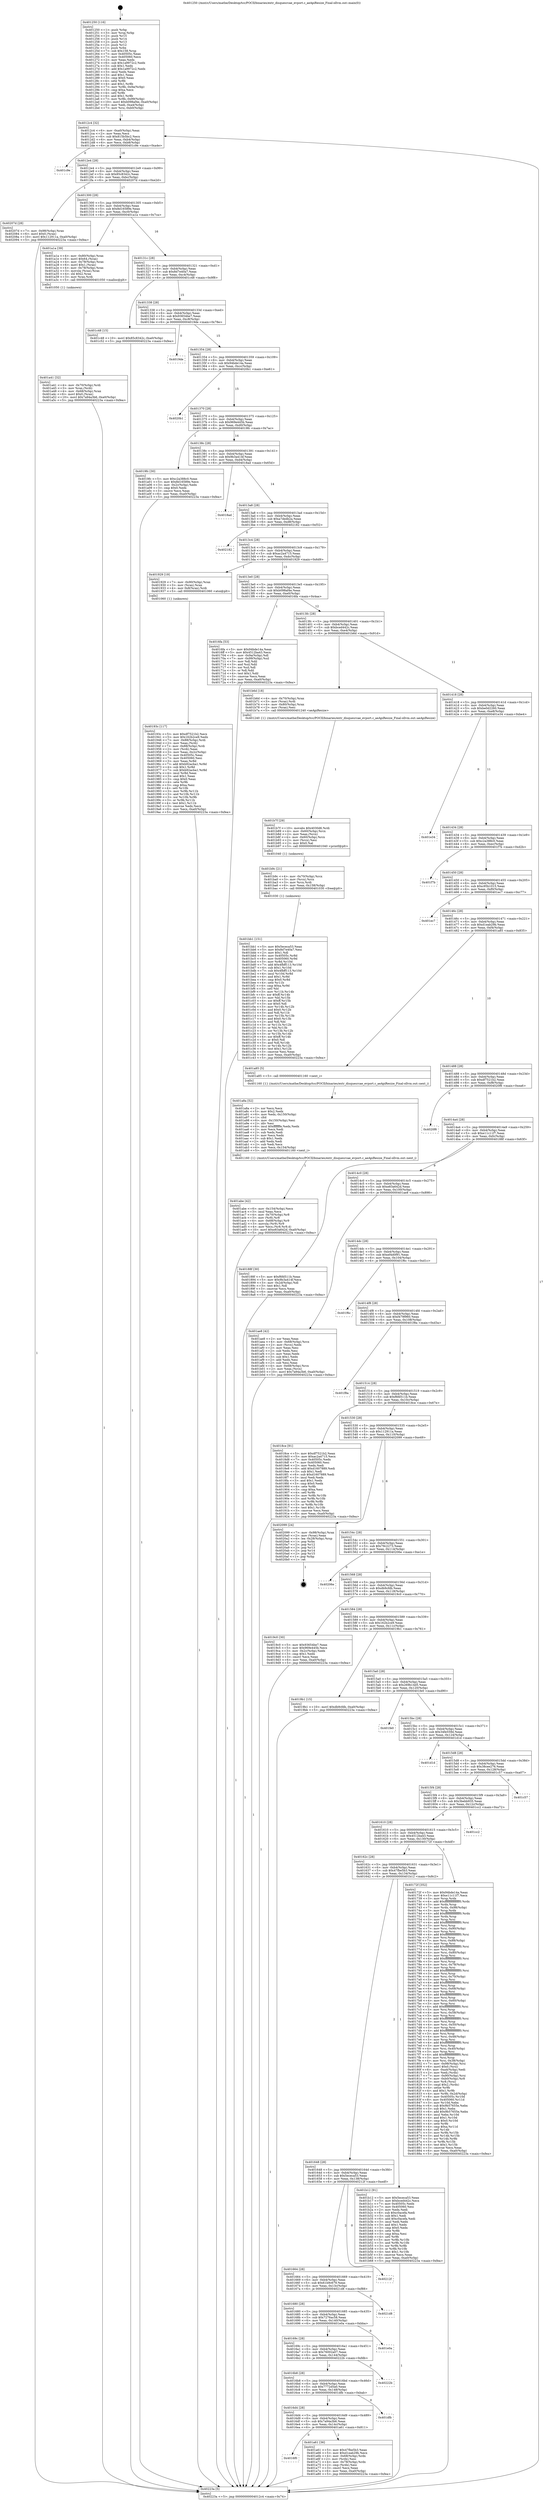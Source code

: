 digraph "0x401250" {
  label = "0x401250 (/mnt/c/Users/mathe/Desktop/tcc/POCII/binaries/extr_disquesrcae_evport.c_aeApiResize_Final-ollvm.out::main(0))"
  labelloc = "t"
  node[shape=record]

  Entry [label="",width=0.3,height=0.3,shape=circle,fillcolor=black,style=filled]
  "0x4012c4" [label="{
     0x4012c4 [32]\l
     | [instrs]\l
     &nbsp;&nbsp;0x4012c4 \<+6\>: mov -0xa0(%rbp),%eax\l
     &nbsp;&nbsp;0x4012ca \<+2\>: mov %eax,%ecx\l
     &nbsp;&nbsp;0x4012cc \<+6\>: sub $0x815b5bc2,%ecx\l
     &nbsp;&nbsp;0x4012d2 \<+6\>: mov %eax,-0xb4(%rbp)\l
     &nbsp;&nbsp;0x4012d8 \<+6\>: mov %ecx,-0xb8(%rbp)\l
     &nbsp;&nbsp;0x4012de \<+6\>: je 0000000000401c9e \<main+0xa4e\>\l
  }"]
  "0x401c9e" [label="{
     0x401c9e\l
  }", style=dashed]
  "0x4012e4" [label="{
     0x4012e4 [28]\l
     | [instrs]\l
     &nbsp;&nbsp;0x4012e4 \<+5\>: jmp 00000000004012e9 \<main+0x99\>\l
     &nbsp;&nbsp;0x4012e9 \<+6\>: mov -0xb4(%rbp),%eax\l
     &nbsp;&nbsp;0x4012ef \<+5\>: sub $0x85c8342c,%eax\l
     &nbsp;&nbsp;0x4012f4 \<+6\>: mov %eax,-0xbc(%rbp)\l
     &nbsp;&nbsp;0x4012fa \<+6\>: je 000000000040207d \<main+0xe2d\>\l
  }"]
  Exit [label="",width=0.3,height=0.3,shape=circle,fillcolor=black,style=filled,peripheries=2]
  "0x40207d" [label="{
     0x40207d [28]\l
     | [instrs]\l
     &nbsp;&nbsp;0x40207d \<+7\>: mov -0x98(%rbp),%rax\l
     &nbsp;&nbsp;0x402084 \<+6\>: movl $0x0,(%rax)\l
     &nbsp;&nbsp;0x40208a \<+10\>: movl $0x112911a,-0xa0(%rbp)\l
     &nbsp;&nbsp;0x402094 \<+5\>: jmp 000000000040223a \<main+0xfea\>\l
  }"]
  "0x401300" [label="{
     0x401300 [28]\l
     | [instrs]\l
     &nbsp;&nbsp;0x401300 \<+5\>: jmp 0000000000401305 \<main+0xb5\>\l
     &nbsp;&nbsp;0x401305 \<+6\>: mov -0xb4(%rbp),%eax\l
     &nbsp;&nbsp;0x40130b \<+5\>: sub $0x8d16589e,%eax\l
     &nbsp;&nbsp;0x401310 \<+6\>: mov %eax,-0xc0(%rbp)\l
     &nbsp;&nbsp;0x401316 \<+6\>: je 0000000000401a1a \<main+0x7ca\>\l
  }"]
  "0x401bb1" [label="{
     0x401bb1 [151]\l
     | [instrs]\l
     &nbsp;&nbsp;0x401bb1 \<+5\>: mov $0x5ececa53,%eax\l
     &nbsp;&nbsp;0x401bb6 \<+5\>: mov $0x8d7e40a7,%esi\l
     &nbsp;&nbsp;0x401bbb \<+2\>: mov $0x1,%dl\l
     &nbsp;&nbsp;0x401bbd \<+8\>: mov 0x40505c,%r8d\l
     &nbsp;&nbsp;0x401bc5 \<+8\>: mov 0x405060,%r9d\l
     &nbsp;&nbsp;0x401bcd \<+3\>: mov %r8d,%r10d\l
     &nbsp;&nbsp;0x401bd0 \<+7\>: add $0x4fbff113,%r10d\l
     &nbsp;&nbsp;0x401bd7 \<+4\>: sub $0x1,%r10d\l
     &nbsp;&nbsp;0x401bdb \<+7\>: sub $0x4fbff113,%r10d\l
     &nbsp;&nbsp;0x401be2 \<+4\>: imul %r10d,%r8d\l
     &nbsp;&nbsp;0x401be6 \<+4\>: and $0x1,%r8d\l
     &nbsp;&nbsp;0x401bea \<+4\>: cmp $0x0,%r8d\l
     &nbsp;&nbsp;0x401bee \<+4\>: sete %r11b\l
     &nbsp;&nbsp;0x401bf2 \<+4\>: cmp $0xa,%r9d\l
     &nbsp;&nbsp;0x401bf6 \<+3\>: setl %bl\l
     &nbsp;&nbsp;0x401bf9 \<+3\>: mov %r11b,%r14b\l
     &nbsp;&nbsp;0x401bfc \<+4\>: xor $0xff,%r14b\l
     &nbsp;&nbsp;0x401c00 \<+3\>: mov %bl,%r15b\l
     &nbsp;&nbsp;0x401c03 \<+4\>: xor $0xff,%r15b\l
     &nbsp;&nbsp;0x401c07 \<+3\>: xor $0x0,%dl\l
     &nbsp;&nbsp;0x401c0a \<+3\>: mov %r14b,%r12b\l
     &nbsp;&nbsp;0x401c0d \<+4\>: and $0x0,%r12b\l
     &nbsp;&nbsp;0x401c11 \<+3\>: and %dl,%r11b\l
     &nbsp;&nbsp;0x401c14 \<+3\>: mov %r15b,%r13b\l
     &nbsp;&nbsp;0x401c17 \<+4\>: and $0x0,%r13b\l
     &nbsp;&nbsp;0x401c1b \<+2\>: and %dl,%bl\l
     &nbsp;&nbsp;0x401c1d \<+3\>: or %r11b,%r12b\l
     &nbsp;&nbsp;0x401c20 \<+3\>: or %bl,%r13b\l
     &nbsp;&nbsp;0x401c23 \<+3\>: xor %r13b,%r12b\l
     &nbsp;&nbsp;0x401c26 \<+3\>: or %r15b,%r14b\l
     &nbsp;&nbsp;0x401c29 \<+4\>: xor $0xff,%r14b\l
     &nbsp;&nbsp;0x401c2d \<+3\>: or $0x0,%dl\l
     &nbsp;&nbsp;0x401c30 \<+3\>: and %dl,%r14b\l
     &nbsp;&nbsp;0x401c33 \<+3\>: or %r14b,%r12b\l
     &nbsp;&nbsp;0x401c36 \<+4\>: test $0x1,%r12b\l
     &nbsp;&nbsp;0x401c3a \<+3\>: cmovne %esi,%eax\l
     &nbsp;&nbsp;0x401c3d \<+6\>: mov %eax,-0xa0(%rbp)\l
     &nbsp;&nbsp;0x401c43 \<+5\>: jmp 000000000040223a \<main+0xfea\>\l
  }"]
  "0x401a1a" [label="{
     0x401a1a [39]\l
     | [instrs]\l
     &nbsp;&nbsp;0x401a1a \<+4\>: mov -0x80(%rbp),%rax\l
     &nbsp;&nbsp;0x401a1e \<+6\>: movl $0x64,(%rax)\l
     &nbsp;&nbsp;0x401a24 \<+4\>: mov -0x78(%rbp),%rax\l
     &nbsp;&nbsp;0x401a28 \<+6\>: movl $0x1,(%rax)\l
     &nbsp;&nbsp;0x401a2e \<+4\>: mov -0x78(%rbp),%rax\l
     &nbsp;&nbsp;0x401a32 \<+3\>: movslq (%rax),%rax\l
     &nbsp;&nbsp;0x401a35 \<+4\>: shl $0x2,%rax\l
     &nbsp;&nbsp;0x401a39 \<+3\>: mov %rax,%rdi\l
     &nbsp;&nbsp;0x401a3c \<+5\>: call 0000000000401050 \<malloc@plt\>\l
     | [calls]\l
     &nbsp;&nbsp;0x401050 \{1\} (unknown)\l
  }"]
  "0x40131c" [label="{
     0x40131c [28]\l
     | [instrs]\l
     &nbsp;&nbsp;0x40131c \<+5\>: jmp 0000000000401321 \<main+0xd1\>\l
     &nbsp;&nbsp;0x401321 \<+6\>: mov -0xb4(%rbp),%eax\l
     &nbsp;&nbsp;0x401327 \<+5\>: sub $0x8d7e40a7,%eax\l
     &nbsp;&nbsp;0x40132c \<+6\>: mov %eax,-0xc4(%rbp)\l
     &nbsp;&nbsp;0x401332 \<+6\>: je 0000000000401c48 \<main+0x9f8\>\l
  }"]
  "0x401b9c" [label="{
     0x401b9c [21]\l
     | [instrs]\l
     &nbsp;&nbsp;0x401b9c \<+4\>: mov -0x70(%rbp),%rcx\l
     &nbsp;&nbsp;0x401ba0 \<+3\>: mov (%rcx),%rcx\l
     &nbsp;&nbsp;0x401ba3 \<+3\>: mov %rcx,%rdi\l
     &nbsp;&nbsp;0x401ba6 \<+6\>: mov %eax,-0x158(%rbp)\l
     &nbsp;&nbsp;0x401bac \<+5\>: call 0000000000401030 \<free@plt\>\l
     | [calls]\l
     &nbsp;&nbsp;0x401030 \{1\} (unknown)\l
  }"]
  "0x401c48" [label="{
     0x401c48 [15]\l
     | [instrs]\l
     &nbsp;&nbsp;0x401c48 \<+10\>: movl $0x85c8342c,-0xa0(%rbp)\l
     &nbsp;&nbsp;0x401c52 \<+5\>: jmp 000000000040223a \<main+0xfea\>\l
  }"]
  "0x401338" [label="{
     0x401338 [28]\l
     | [instrs]\l
     &nbsp;&nbsp;0x401338 \<+5\>: jmp 000000000040133d \<main+0xed\>\l
     &nbsp;&nbsp;0x40133d \<+6\>: mov -0xb4(%rbp),%eax\l
     &nbsp;&nbsp;0x401343 \<+5\>: sub $0x93654be7,%eax\l
     &nbsp;&nbsp;0x401348 \<+6\>: mov %eax,-0xc8(%rbp)\l
     &nbsp;&nbsp;0x40134e \<+6\>: je 00000000004019de \<main+0x78e\>\l
  }"]
  "0x401b7f" [label="{
     0x401b7f [29]\l
     | [instrs]\l
     &nbsp;&nbsp;0x401b7f \<+10\>: movabs $0x4030d6,%rdi\l
     &nbsp;&nbsp;0x401b89 \<+4\>: mov -0x60(%rbp),%rcx\l
     &nbsp;&nbsp;0x401b8d \<+2\>: mov %eax,(%rcx)\l
     &nbsp;&nbsp;0x401b8f \<+4\>: mov -0x60(%rbp),%rcx\l
     &nbsp;&nbsp;0x401b93 \<+2\>: mov (%rcx),%esi\l
     &nbsp;&nbsp;0x401b95 \<+2\>: mov $0x0,%al\l
     &nbsp;&nbsp;0x401b97 \<+5\>: call 0000000000401040 \<printf@plt\>\l
     | [calls]\l
     &nbsp;&nbsp;0x401040 \{1\} (unknown)\l
  }"]
  "0x4019de" [label="{
     0x4019de\l
  }", style=dashed]
  "0x401354" [label="{
     0x401354 [28]\l
     | [instrs]\l
     &nbsp;&nbsp;0x401354 \<+5\>: jmp 0000000000401359 \<main+0x109\>\l
     &nbsp;&nbsp;0x401359 \<+6\>: mov -0xb4(%rbp),%eax\l
     &nbsp;&nbsp;0x40135f \<+5\>: sub $0x94bde14a,%eax\l
     &nbsp;&nbsp;0x401364 \<+6\>: mov %eax,-0xcc(%rbp)\l
     &nbsp;&nbsp;0x40136a \<+6\>: je 00000000004020b1 \<main+0xe61\>\l
  }"]
  "0x401abe" [label="{
     0x401abe [42]\l
     | [instrs]\l
     &nbsp;&nbsp;0x401abe \<+6\>: mov -0x154(%rbp),%ecx\l
     &nbsp;&nbsp;0x401ac4 \<+3\>: imul %eax,%ecx\l
     &nbsp;&nbsp;0x401ac7 \<+4\>: mov -0x70(%rbp),%r8\l
     &nbsp;&nbsp;0x401acb \<+3\>: mov (%r8),%r8\l
     &nbsp;&nbsp;0x401ace \<+4\>: mov -0x68(%rbp),%r9\l
     &nbsp;&nbsp;0x401ad2 \<+3\>: movslq (%r9),%r9\l
     &nbsp;&nbsp;0x401ad5 \<+4\>: mov %ecx,(%r8,%r9,4)\l
     &nbsp;&nbsp;0x401ad9 \<+10\>: movl $0xe83a642d,-0xa0(%rbp)\l
     &nbsp;&nbsp;0x401ae3 \<+5\>: jmp 000000000040223a \<main+0xfea\>\l
  }"]
  "0x4020b1" [label="{
     0x4020b1\l
  }", style=dashed]
  "0x401370" [label="{
     0x401370 [28]\l
     | [instrs]\l
     &nbsp;&nbsp;0x401370 \<+5\>: jmp 0000000000401375 \<main+0x125\>\l
     &nbsp;&nbsp;0x401375 \<+6\>: mov -0xb4(%rbp),%eax\l
     &nbsp;&nbsp;0x40137b \<+5\>: sub $0x969e445b,%eax\l
     &nbsp;&nbsp;0x401380 \<+6\>: mov %eax,-0xd0(%rbp)\l
     &nbsp;&nbsp;0x401386 \<+6\>: je 00000000004019fc \<main+0x7ac\>\l
  }"]
  "0x401a8a" [label="{
     0x401a8a [52]\l
     | [instrs]\l
     &nbsp;&nbsp;0x401a8a \<+2\>: xor %ecx,%ecx\l
     &nbsp;&nbsp;0x401a8c \<+5\>: mov $0x2,%edx\l
     &nbsp;&nbsp;0x401a91 \<+6\>: mov %edx,-0x150(%rbp)\l
     &nbsp;&nbsp;0x401a97 \<+1\>: cltd\l
     &nbsp;&nbsp;0x401a98 \<+6\>: mov -0x150(%rbp),%esi\l
     &nbsp;&nbsp;0x401a9e \<+2\>: idiv %esi\l
     &nbsp;&nbsp;0x401aa0 \<+6\>: imul $0xfffffffe,%edx,%edx\l
     &nbsp;&nbsp;0x401aa6 \<+2\>: mov %ecx,%edi\l
     &nbsp;&nbsp;0x401aa8 \<+2\>: sub %edx,%edi\l
     &nbsp;&nbsp;0x401aaa \<+2\>: mov %ecx,%edx\l
     &nbsp;&nbsp;0x401aac \<+3\>: sub $0x1,%edx\l
     &nbsp;&nbsp;0x401aaf \<+2\>: add %edx,%edi\l
     &nbsp;&nbsp;0x401ab1 \<+2\>: sub %edi,%ecx\l
     &nbsp;&nbsp;0x401ab3 \<+6\>: mov %ecx,-0x154(%rbp)\l
     &nbsp;&nbsp;0x401ab9 \<+5\>: call 0000000000401160 \<next_i\>\l
     | [calls]\l
     &nbsp;&nbsp;0x401160 \{1\} (/mnt/c/Users/mathe/Desktop/tcc/POCII/binaries/extr_disquesrcae_evport.c_aeApiResize_Final-ollvm.out::next_i)\l
  }"]
  "0x4019fc" [label="{
     0x4019fc [30]\l
     | [instrs]\l
     &nbsp;&nbsp;0x4019fc \<+5\>: mov $0xc2a388c0,%eax\l
     &nbsp;&nbsp;0x401a01 \<+5\>: mov $0x8d16589e,%ecx\l
     &nbsp;&nbsp;0x401a06 \<+3\>: mov -0x2c(%rbp),%edx\l
     &nbsp;&nbsp;0x401a09 \<+3\>: cmp $0x0,%edx\l
     &nbsp;&nbsp;0x401a0c \<+3\>: cmove %ecx,%eax\l
     &nbsp;&nbsp;0x401a0f \<+6\>: mov %eax,-0xa0(%rbp)\l
     &nbsp;&nbsp;0x401a15 \<+5\>: jmp 000000000040223a \<main+0xfea\>\l
  }"]
  "0x40138c" [label="{
     0x40138c [28]\l
     | [instrs]\l
     &nbsp;&nbsp;0x40138c \<+5\>: jmp 0000000000401391 \<main+0x141\>\l
     &nbsp;&nbsp;0x401391 \<+6\>: mov -0xb4(%rbp),%eax\l
     &nbsp;&nbsp;0x401397 \<+5\>: sub $0x9b3a414f,%eax\l
     &nbsp;&nbsp;0x40139c \<+6\>: mov %eax,-0xd4(%rbp)\l
     &nbsp;&nbsp;0x4013a2 \<+6\>: je 00000000004018ad \<main+0x65d\>\l
  }"]
  "0x4016f0" [label="{
     0x4016f0\l
  }", style=dashed]
  "0x4018ad" [label="{
     0x4018ad\l
  }", style=dashed]
  "0x4013a8" [label="{
     0x4013a8 [28]\l
     | [instrs]\l
     &nbsp;&nbsp;0x4013a8 \<+5\>: jmp 00000000004013ad \<main+0x15d\>\l
     &nbsp;&nbsp;0x4013ad \<+6\>: mov -0xb4(%rbp),%eax\l
     &nbsp;&nbsp;0x4013b3 \<+5\>: sub $0xa7dedb2a,%eax\l
     &nbsp;&nbsp;0x4013b8 \<+6\>: mov %eax,-0xd8(%rbp)\l
     &nbsp;&nbsp;0x4013be \<+6\>: je 0000000000402182 \<main+0xf32\>\l
  }"]
  "0x401a61" [label="{
     0x401a61 [36]\l
     | [instrs]\l
     &nbsp;&nbsp;0x401a61 \<+5\>: mov $0x47fbe5b3,%eax\l
     &nbsp;&nbsp;0x401a66 \<+5\>: mov $0xd1eab29b,%ecx\l
     &nbsp;&nbsp;0x401a6b \<+4\>: mov -0x68(%rbp),%rdx\l
     &nbsp;&nbsp;0x401a6f \<+2\>: mov (%rdx),%esi\l
     &nbsp;&nbsp;0x401a71 \<+4\>: mov -0x78(%rbp),%rdx\l
     &nbsp;&nbsp;0x401a75 \<+2\>: cmp (%rdx),%esi\l
     &nbsp;&nbsp;0x401a77 \<+3\>: cmovl %ecx,%eax\l
     &nbsp;&nbsp;0x401a7a \<+6\>: mov %eax,-0xa0(%rbp)\l
     &nbsp;&nbsp;0x401a80 \<+5\>: jmp 000000000040223a \<main+0xfea\>\l
  }"]
  "0x402182" [label="{
     0x402182\l
  }", style=dashed]
  "0x4013c4" [label="{
     0x4013c4 [28]\l
     | [instrs]\l
     &nbsp;&nbsp;0x4013c4 \<+5\>: jmp 00000000004013c9 \<main+0x179\>\l
     &nbsp;&nbsp;0x4013c9 \<+6\>: mov -0xb4(%rbp),%eax\l
     &nbsp;&nbsp;0x4013cf \<+5\>: sub $0xac2a4715,%eax\l
     &nbsp;&nbsp;0x4013d4 \<+6\>: mov %eax,-0xdc(%rbp)\l
     &nbsp;&nbsp;0x4013da \<+6\>: je 0000000000401929 \<main+0x6d9\>\l
  }"]
  "0x4016d4" [label="{
     0x4016d4 [28]\l
     | [instrs]\l
     &nbsp;&nbsp;0x4016d4 \<+5\>: jmp 00000000004016d9 \<main+0x489\>\l
     &nbsp;&nbsp;0x4016d9 \<+6\>: mov -0xb4(%rbp),%eax\l
     &nbsp;&nbsp;0x4016df \<+5\>: sub $0x7a94a3b6,%eax\l
     &nbsp;&nbsp;0x4016e4 \<+6\>: mov %eax,-0x14c(%rbp)\l
     &nbsp;&nbsp;0x4016ea \<+6\>: je 0000000000401a61 \<main+0x811\>\l
  }"]
  "0x401929" [label="{
     0x401929 [19]\l
     | [instrs]\l
     &nbsp;&nbsp;0x401929 \<+7\>: mov -0x90(%rbp),%rax\l
     &nbsp;&nbsp;0x401930 \<+3\>: mov (%rax),%rax\l
     &nbsp;&nbsp;0x401933 \<+4\>: mov 0x8(%rax),%rdi\l
     &nbsp;&nbsp;0x401937 \<+5\>: call 0000000000401060 \<atoi@plt\>\l
     | [calls]\l
     &nbsp;&nbsp;0x401060 \{1\} (unknown)\l
  }"]
  "0x4013e0" [label="{
     0x4013e0 [28]\l
     | [instrs]\l
     &nbsp;&nbsp;0x4013e0 \<+5\>: jmp 00000000004013e5 \<main+0x195\>\l
     &nbsp;&nbsp;0x4013e5 \<+6\>: mov -0xb4(%rbp),%eax\l
     &nbsp;&nbsp;0x4013eb \<+5\>: sub $0xb098af4e,%eax\l
     &nbsp;&nbsp;0x4013f0 \<+6\>: mov %eax,-0xe0(%rbp)\l
     &nbsp;&nbsp;0x4013f6 \<+6\>: je 00000000004016fa \<main+0x4aa\>\l
  }"]
  "0x401dfb" [label="{
     0x401dfb\l
  }", style=dashed]
  "0x4016fa" [label="{
     0x4016fa [53]\l
     | [instrs]\l
     &nbsp;&nbsp;0x4016fa \<+5\>: mov $0x94bde14a,%eax\l
     &nbsp;&nbsp;0x4016ff \<+5\>: mov $0x4512ba43,%ecx\l
     &nbsp;&nbsp;0x401704 \<+6\>: mov -0x9a(%rbp),%dl\l
     &nbsp;&nbsp;0x40170a \<+7\>: mov -0x99(%rbp),%sil\l
     &nbsp;&nbsp;0x401711 \<+3\>: mov %dl,%dil\l
     &nbsp;&nbsp;0x401714 \<+3\>: and %sil,%dil\l
     &nbsp;&nbsp;0x401717 \<+3\>: xor %sil,%dl\l
     &nbsp;&nbsp;0x40171a \<+3\>: or %dl,%dil\l
     &nbsp;&nbsp;0x40171d \<+4\>: test $0x1,%dil\l
     &nbsp;&nbsp;0x401721 \<+3\>: cmovne %ecx,%eax\l
     &nbsp;&nbsp;0x401724 \<+6\>: mov %eax,-0xa0(%rbp)\l
     &nbsp;&nbsp;0x40172a \<+5\>: jmp 000000000040223a \<main+0xfea\>\l
  }"]
  "0x4013fc" [label="{
     0x4013fc [28]\l
     | [instrs]\l
     &nbsp;&nbsp;0x4013fc \<+5\>: jmp 0000000000401401 \<main+0x1b1\>\l
     &nbsp;&nbsp;0x401401 \<+6\>: mov -0xb4(%rbp),%eax\l
     &nbsp;&nbsp;0x401407 \<+5\>: sub $0xbced442c,%eax\l
     &nbsp;&nbsp;0x40140c \<+6\>: mov %eax,-0xe4(%rbp)\l
     &nbsp;&nbsp;0x401412 \<+6\>: je 0000000000401b6d \<main+0x91d\>\l
  }"]
  "0x40223a" [label="{
     0x40223a [5]\l
     | [instrs]\l
     &nbsp;&nbsp;0x40223a \<+5\>: jmp 00000000004012c4 \<main+0x74\>\l
  }"]
  "0x401250" [label="{
     0x401250 [116]\l
     | [instrs]\l
     &nbsp;&nbsp;0x401250 \<+1\>: push %rbp\l
     &nbsp;&nbsp;0x401251 \<+3\>: mov %rsp,%rbp\l
     &nbsp;&nbsp;0x401254 \<+2\>: push %r15\l
     &nbsp;&nbsp;0x401256 \<+2\>: push %r14\l
     &nbsp;&nbsp;0x401258 \<+2\>: push %r13\l
     &nbsp;&nbsp;0x40125a \<+2\>: push %r12\l
     &nbsp;&nbsp;0x40125c \<+1\>: push %rbx\l
     &nbsp;&nbsp;0x40125d \<+7\>: sub $0x158,%rsp\l
     &nbsp;&nbsp;0x401264 \<+7\>: mov 0x40505c,%eax\l
     &nbsp;&nbsp;0x40126b \<+7\>: mov 0x405060,%ecx\l
     &nbsp;&nbsp;0x401272 \<+2\>: mov %eax,%edx\l
     &nbsp;&nbsp;0x401274 \<+6\>: sub $0x1a9972c2,%edx\l
     &nbsp;&nbsp;0x40127a \<+3\>: sub $0x1,%edx\l
     &nbsp;&nbsp;0x40127d \<+6\>: add $0x1a9972c2,%edx\l
     &nbsp;&nbsp;0x401283 \<+3\>: imul %edx,%eax\l
     &nbsp;&nbsp;0x401286 \<+3\>: and $0x1,%eax\l
     &nbsp;&nbsp;0x401289 \<+3\>: cmp $0x0,%eax\l
     &nbsp;&nbsp;0x40128c \<+4\>: sete %r8b\l
     &nbsp;&nbsp;0x401290 \<+4\>: and $0x1,%r8b\l
     &nbsp;&nbsp;0x401294 \<+7\>: mov %r8b,-0x9a(%rbp)\l
     &nbsp;&nbsp;0x40129b \<+3\>: cmp $0xa,%ecx\l
     &nbsp;&nbsp;0x40129e \<+4\>: setl %r8b\l
     &nbsp;&nbsp;0x4012a2 \<+4\>: and $0x1,%r8b\l
     &nbsp;&nbsp;0x4012a6 \<+7\>: mov %r8b,-0x99(%rbp)\l
     &nbsp;&nbsp;0x4012ad \<+10\>: movl $0xb098af4e,-0xa0(%rbp)\l
     &nbsp;&nbsp;0x4012b7 \<+6\>: mov %edi,-0xa4(%rbp)\l
     &nbsp;&nbsp;0x4012bd \<+7\>: mov %rsi,-0xb0(%rbp)\l
  }"]
  "0x4016b8" [label="{
     0x4016b8 [28]\l
     | [instrs]\l
     &nbsp;&nbsp;0x4016b8 \<+5\>: jmp 00000000004016bd \<main+0x46d\>\l
     &nbsp;&nbsp;0x4016bd \<+6\>: mov -0xb4(%rbp),%eax\l
     &nbsp;&nbsp;0x4016c3 \<+5\>: sub $0x7772d5a0,%eax\l
     &nbsp;&nbsp;0x4016c8 \<+6\>: mov %eax,-0x148(%rbp)\l
     &nbsp;&nbsp;0x4016ce \<+6\>: je 0000000000401dfb \<main+0xbab\>\l
  }"]
  "0x401b6d" [label="{
     0x401b6d [18]\l
     | [instrs]\l
     &nbsp;&nbsp;0x401b6d \<+4\>: mov -0x70(%rbp),%rax\l
     &nbsp;&nbsp;0x401b71 \<+3\>: mov (%rax),%rdi\l
     &nbsp;&nbsp;0x401b74 \<+4\>: mov -0x80(%rbp),%rax\l
     &nbsp;&nbsp;0x401b78 \<+2\>: mov (%rax),%esi\l
     &nbsp;&nbsp;0x401b7a \<+5\>: call 0000000000401240 \<aeApiResize\>\l
     | [calls]\l
     &nbsp;&nbsp;0x401240 \{1\} (/mnt/c/Users/mathe/Desktop/tcc/POCII/binaries/extr_disquesrcae_evport.c_aeApiResize_Final-ollvm.out::aeApiResize)\l
  }"]
  "0x401418" [label="{
     0x401418 [28]\l
     | [instrs]\l
     &nbsp;&nbsp;0x401418 \<+5\>: jmp 000000000040141d \<main+0x1cd\>\l
     &nbsp;&nbsp;0x40141d \<+6\>: mov -0xb4(%rbp),%eax\l
     &nbsp;&nbsp;0x401423 \<+5\>: sub $0xbe0d2260,%eax\l
     &nbsp;&nbsp;0x401428 \<+6\>: mov %eax,-0xe8(%rbp)\l
     &nbsp;&nbsp;0x40142e \<+6\>: je 0000000000401e34 \<main+0xbe4\>\l
  }"]
  "0x40222b" [label="{
     0x40222b\l
  }", style=dashed]
  "0x401e34" [label="{
     0x401e34\l
  }", style=dashed]
  "0x401434" [label="{
     0x401434 [28]\l
     | [instrs]\l
     &nbsp;&nbsp;0x401434 \<+5\>: jmp 0000000000401439 \<main+0x1e9\>\l
     &nbsp;&nbsp;0x401439 \<+6\>: mov -0xb4(%rbp),%eax\l
     &nbsp;&nbsp;0x40143f \<+5\>: sub $0xc2a388c0,%eax\l
     &nbsp;&nbsp;0x401444 \<+6\>: mov %eax,-0xec(%rbp)\l
     &nbsp;&nbsp;0x40144a \<+6\>: je 0000000000401f7b \<main+0xd2b\>\l
  }"]
  "0x40169c" [label="{
     0x40169c [28]\l
     | [instrs]\l
     &nbsp;&nbsp;0x40169c \<+5\>: jmp 00000000004016a1 \<main+0x451\>\l
     &nbsp;&nbsp;0x4016a1 \<+6\>: mov -0xb4(%rbp),%eax\l
     &nbsp;&nbsp;0x4016a7 \<+5\>: sub $0x76002a07,%eax\l
     &nbsp;&nbsp;0x4016ac \<+6\>: mov %eax,-0x144(%rbp)\l
     &nbsp;&nbsp;0x4016b2 \<+6\>: je 000000000040222b \<main+0xfdb\>\l
  }"]
  "0x401f7b" [label="{
     0x401f7b\l
  }", style=dashed]
  "0x401450" [label="{
     0x401450 [28]\l
     | [instrs]\l
     &nbsp;&nbsp;0x401450 \<+5\>: jmp 0000000000401455 \<main+0x205\>\l
     &nbsp;&nbsp;0x401455 \<+6\>: mov -0xb4(%rbp),%eax\l
     &nbsp;&nbsp;0x40145b \<+5\>: sub $0xc95b1015,%eax\l
     &nbsp;&nbsp;0x401460 \<+6\>: mov %eax,-0xf0(%rbp)\l
     &nbsp;&nbsp;0x401466 \<+6\>: je 0000000000401ec7 \<main+0xc77\>\l
  }"]
  "0x401e0a" [label="{
     0x401e0a\l
  }", style=dashed]
  "0x401ec7" [label="{
     0x401ec7\l
  }", style=dashed]
  "0x40146c" [label="{
     0x40146c [28]\l
     | [instrs]\l
     &nbsp;&nbsp;0x40146c \<+5\>: jmp 0000000000401471 \<main+0x221\>\l
     &nbsp;&nbsp;0x401471 \<+6\>: mov -0xb4(%rbp),%eax\l
     &nbsp;&nbsp;0x401477 \<+5\>: sub $0xd1eab29b,%eax\l
     &nbsp;&nbsp;0x40147c \<+6\>: mov %eax,-0xf4(%rbp)\l
     &nbsp;&nbsp;0x401482 \<+6\>: je 0000000000401a85 \<main+0x835\>\l
  }"]
  "0x401680" [label="{
     0x401680 [28]\l
     | [instrs]\l
     &nbsp;&nbsp;0x401680 \<+5\>: jmp 0000000000401685 \<main+0x435\>\l
     &nbsp;&nbsp;0x401685 \<+6\>: mov -0xb4(%rbp),%eax\l
     &nbsp;&nbsp;0x40168b \<+5\>: sub $0x7276ac58,%eax\l
     &nbsp;&nbsp;0x401690 \<+6\>: mov %eax,-0x140(%rbp)\l
     &nbsp;&nbsp;0x401696 \<+6\>: je 0000000000401e0a \<main+0xbba\>\l
  }"]
  "0x401a85" [label="{
     0x401a85 [5]\l
     | [instrs]\l
     &nbsp;&nbsp;0x401a85 \<+5\>: call 0000000000401160 \<next_i\>\l
     | [calls]\l
     &nbsp;&nbsp;0x401160 \{1\} (/mnt/c/Users/mathe/Desktop/tcc/POCII/binaries/extr_disquesrcae_evport.c_aeApiResize_Final-ollvm.out::next_i)\l
  }"]
  "0x401488" [label="{
     0x401488 [28]\l
     | [instrs]\l
     &nbsp;&nbsp;0x401488 \<+5\>: jmp 000000000040148d \<main+0x23d\>\l
     &nbsp;&nbsp;0x40148d \<+6\>: mov -0xb4(%rbp),%eax\l
     &nbsp;&nbsp;0x401493 \<+5\>: sub $0xdf7521b2,%eax\l
     &nbsp;&nbsp;0x401498 \<+6\>: mov %eax,-0xf8(%rbp)\l
     &nbsp;&nbsp;0x40149e \<+6\>: je 00000000004020f6 \<main+0xea6\>\l
  }"]
  "0x4021d8" [label="{
     0x4021d8\l
  }", style=dashed]
  "0x4020f6" [label="{
     0x4020f6\l
  }", style=dashed]
  "0x4014a4" [label="{
     0x4014a4 [28]\l
     | [instrs]\l
     &nbsp;&nbsp;0x4014a4 \<+5\>: jmp 00000000004014a9 \<main+0x259\>\l
     &nbsp;&nbsp;0x4014a9 \<+6\>: mov -0xb4(%rbp),%eax\l
     &nbsp;&nbsp;0x4014af \<+5\>: sub $0xe11c11f7,%eax\l
     &nbsp;&nbsp;0x4014b4 \<+6\>: mov %eax,-0xfc(%rbp)\l
     &nbsp;&nbsp;0x4014ba \<+6\>: je 000000000040188f \<main+0x63f\>\l
  }"]
  "0x401664" [label="{
     0x401664 [28]\l
     | [instrs]\l
     &nbsp;&nbsp;0x401664 \<+5\>: jmp 0000000000401669 \<main+0x419\>\l
     &nbsp;&nbsp;0x401669 \<+6\>: mov -0xb4(%rbp),%eax\l
     &nbsp;&nbsp;0x40166f \<+5\>: sub $0x61b9c679,%eax\l
     &nbsp;&nbsp;0x401674 \<+6\>: mov %eax,-0x13c(%rbp)\l
     &nbsp;&nbsp;0x40167a \<+6\>: je 00000000004021d8 \<main+0xf88\>\l
  }"]
  "0x40188f" [label="{
     0x40188f [30]\l
     | [instrs]\l
     &nbsp;&nbsp;0x40188f \<+5\>: mov $0xf6fd511b,%eax\l
     &nbsp;&nbsp;0x401894 \<+5\>: mov $0x9b3a414f,%ecx\l
     &nbsp;&nbsp;0x401899 \<+3\>: mov -0x2d(%rbp),%dl\l
     &nbsp;&nbsp;0x40189c \<+3\>: test $0x1,%dl\l
     &nbsp;&nbsp;0x40189f \<+3\>: cmovne %ecx,%eax\l
     &nbsp;&nbsp;0x4018a2 \<+6\>: mov %eax,-0xa0(%rbp)\l
     &nbsp;&nbsp;0x4018a8 \<+5\>: jmp 000000000040223a \<main+0xfea\>\l
  }"]
  "0x4014c0" [label="{
     0x4014c0 [28]\l
     | [instrs]\l
     &nbsp;&nbsp;0x4014c0 \<+5\>: jmp 00000000004014c5 \<main+0x275\>\l
     &nbsp;&nbsp;0x4014c5 \<+6\>: mov -0xb4(%rbp),%eax\l
     &nbsp;&nbsp;0x4014cb \<+5\>: sub $0xe83a642d,%eax\l
     &nbsp;&nbsp;0x4014d0 \<+6\>: mov %eax,-0x100(%rbp)\l
     &nbsp;&nbsp;0x4014d6 \<+6\>: je 0000000000401ae8 \<main+0x898\>\l
  }"]
  "0x40212f" [label="{
     0x40212f\l
  }", style=dashed]
  "0x401ae8" [label="{
     0x401ae8 [42]\l
     | [instrs]\l
     &nbsp;&nbsp;0x401ae8 \<+2\>: xor %eax,%eax\l
     &nbsp;&nbsp;0x401aea \<+4\>: mov -0x68(%rbp),%rcx\l
     &nbsp;&nbsp;0x401aee \<+2\>: mov (%rcx),%edx\l
     &nbsp;&nbsp;0x401af0 \<+2\>: mov %eax,%esi\l
     &nbsp;&nbsp;0x401af2 \<+2\>: sub %edx,%esi\l
     &nbsp;&nbsp;0x401af4 \<+2\>: mov %eax,%edx\l
     &nbsp;&nbsp;0x401af6 \<+3\>: sub $0x1,%edx\l
     &nbsp;&nbsp;0x401af9 \<+2\>: add %edx,%esi\l
     &nbsp;&nbsp;0x401afb \<+2\>: sub %esi,%eax\l
     &nbsp;&nbsp;0x401afd \<+4\>: mov -0x68(%rbp),%rcx\l
     &nbsp;&nbsp;0x401b01 \<+2\>: mov %eax,(%rcx)\l
     &nbsp;&nbsp;0x401b03 \<+10\>: movl $0x7a94a3b6,-0xa0(%rbp)\l
     &nbsp;&nbsp;0x401b0d \<+5\>: jmp 000000000040223a \<main+0xfea\>\l
  }"]
  "0x4014dc" [label="{
     0x4014dc [28]\l
     | [instrs]\l
     &nbsp;&nbsp;0x4014dc \<+5\>: jmp 00000000004014e1 \<main+0x291\>\l
     &nbsp;&nbsp;0x4014e1 \<+6\>: mov -0xb4(%rbp),%eax\l
     &nbsp;&nbsp;0x4014e7 \<+5\>: sub $0xef4d0f91,%eax\l
     &nbsp;&nbsp;0x4014ec \<+6\>: mov %eax,-0x104(%rbp)\l
     &nbsp;&nbsp;0x4014f2 \<+6\>: je 0000000000401f6c \<main+0xd1c\>\l
  }"]
  "0x401648" [label="{
     0x401648 [28]\l
     | [instrs]\l
     &nbsp;&nbsp;0x401648 \<+5\>: jmp 000000000040164d \<main+0x3fd\>\l
     &nbsp;&nbsp;0x40164d \<+6\>: mov -0xb4(%rbp),%eax\l
     &nbsp;&nbsp;0x401653 \<+5\>: sub $0x5ececa53,%eax\l
     &nbsp;&nbsp;0x401658 \<+6\>: mov %eax,-0x138(%rbp)\l
     &nbsp;&nbsp;0x40165e \<+6\>: je 000000000040212f \<main+0xedf\>\l
  }"]
  "0x401f6c" [label="{
     0x401f6c\l
  }", style=dashed]
  "0x4014f8" [label="{
     0x4014f8 [28]\l
     | [instrs]\l
     &nbsp;&nbsp;0x4014f8 \<+5\>: jmp 00000000004014fd \<main+0x2ad\>\l
     &nbsp;&nbsp;0x4014fd \<+6\>: mov -0xb4(%rbp),%eax\l
     &nbsp;&nbsp;0x401503 \<+5\>: sub $0xf479f960,%eax\l
     &nbsp;&nbsp;0x401508 \<+6\>: mov %eax,-0x108(%rbp)\l
     &nbsp;&nbsp;0x40150e \<+6\>: je 0000000000401f8a \<main+0xd3a\>\l
  }"]
  "0x401b12" [label="{
     0x401b12 [91]\l
     | [instrs]\l
     &nbsp;&nbsp;0x401b12 \<+5\>: mov $0x5ececa53,%eax\l
     &nbsp;&nbsp;0x401b17 \<+5\>: mov $0xbced442c,%ecx\l
     &nbsp;&nbsp;0x401b1c \<+7\>: mov 0x40505c,%edx\l
     &nbsp;&nbsp;0x401b23 \<+7\>: mov 0x405060,%esi\l
     &nbsp;&nbsp;0x401b2a \<+2\>: mov %edx,%edi\l
     &nbsp;&nbsp;0x401b2c \<+6\>: sub $0xc0acefa,%edi\l
     &nbsp;&nbsp;0x401b32 \<+3\>: sub $0x1,%edi\l
     &nbsp;&nbsp;0x401b35 \<+6\>: add $0xc0acefa,%edi\l
     &nbsp;&nbsp;0x401b3b \<+3\>: imul %edi,%edx\l
     &nbsp;&nbsp;0x401b3e \<+3\>: and $0x1,%edx\l
     &nbsp;&nbsp;0x401b41 \<+3\>: cmp $0x0,%edx\l
     &nbsp;&nbsp;0x401b44 \<+4\>: sete %r8b\l
     &nbsp;&nbsp;0x401b48 \<+3\>: cmp $0xa,%esi\l
     &nbsp;&nbsp;0x401b4b \<+4\>: setl %r9b\l
     &nbsp;&nbsp;0x401b4f \<+3\>: mov %r8b,%r10b\l
     &nbsp;&nbsp;0x401b52 \<+3\>: and %r9b,%r10b\l
     &nbsp;&nbsp;0x401b55 \<+3\>: xor %r9b,%r8b\l
     &nbsp;&nbsp;0x401b58 \<+3\>: or %r8b,%r10b\l
     &nbsp;&nbsp;0x401b5b \<+4\>: test $0x1,%r10b\l
     &nbsp;&nbsp;0x401b5f \<+3\>: cmovne %ecx,%eax\l
     &nbsp;&nbsp;0x401b62 \<+6\>: mov %eax,-0xa0(%rbp)\l
     &nbsp;&nbsp;0x401b68 \<+5\>: jmp 000000000040223a \<main+0xfea\>\l
  }"]
  "0x401f8a" [label="{
     0x401f8a\l
  }", style=dashed]
  "0x401514" [label="{
     0x401514 [28]\l
     | [instrs]\l
     &nbsp;&nbsp;0x401514 \<+5\>: jmp 0000000000401519 \<main+0x2c9\>\l
     &nbsp;&nbsp;0x401519 \<+6\>: mov -0xb4(%rbp),%eax\l
     &nbsp;&nbsp;0x40151f \<+5\>: sub $0xf6fd511b,%eax\l
     &nbsp;&nbsp;0x401524 \<+6\>: mov %eax,-0x10c(%rbp)\l
     &nbsp;&nbsp;0x40152a \<+6\>: je 00000000004018ce \<main+0x67e\>\l
  }"]
  "0x401a41" [label="{
     0x401a41 [32]\l
     | [instrs]\l
     &nbsp;&nbsp;0x401a41 \<+4\>: mov -0x70(%rbp),%rdi\l
     &nbsp;&nbsp;0x401a45 \<+3\>: mov %rax,(%rdi)\l
     &nbsp;&nbsp;0x401a48 \<+4\>: mov -0x68(%rbp),%rax\l
     &nbsp;&nbsp;0x401a4c \<+6\>: movl $0x0,(%rax)\l
     &nbsp;&nbsp;0x401a52 \<+10\>: movl $0x7a94a3b6,-0xa0(%rbp)\l
     &nbsp;&nbsp;0x401a5c \<+5\>: jmp 000000000040223a \<main+0xfea\>\l
  }"]
  "0x4018ce" [label="{
     0x4018ce [91]\l
     | [instrs]\l
     &nbsp;&nbsp;0x4018ce \<+5\>: mov $0xdf7521b2,%eax\l
     &nbsp;&nbsp;0x4018d3 \<+5\>: mov $0xac2a4715,%ecx\l
     &nbsp;&nbsp;0x4018d8 \<+7\>: mov 0x40505c,%edx\l
     &nbsp;&nbsp;0x4018df \<+7\>: mov 0x405060,%esi\l
     &nbsp;&nbsp;0x4018e6 \<+2\>: mov %edx,%edi\l
     &nbsp;&nbsp;0x4018e8 \<+6\>: add $0xd1607889,%edi\l
     &nbsp;&nbsp;0x4018ee \<+3\>: sub $0x1,%edi\l
     &nbsp;&nbsp;0x4018f1 \<+6\>: sub $0xd1607889,%edi\l
     &nbsp;&nbsp;0x4018f7 \<+3\>: imul %edi,%edx\l
     &nbsp;&nbsp;0x4018fa \<+3\>: and $0x1,%edx\l
     &nbsp;&nbsp;0x4018fd \<+3\>: cmp $0x0,%edx\l
     &nbsp;&nbsp;0x401900 \<+4\>: sete %r8b\l
     &nbsp;&nbsp;0x401904 \<+3\>: cmp $0xa,%esi\l
     &nbsp;&nbsp;0x401907 \<+4\>: setl %r9b\l
     &nbsp;&nbsp;0x40190b \<+3\>: mov %r8b,%r10b\l
     &nbsp;&nbsp;0x40190e \<+3\>: and %r9b,%r10b\l
     &nbsp;&nbsp;0x401911 \<+3\>: xor %r9b,%r8b\l
     &nbsp;&nbsp;0x401914 \<+3\>: or %r8b,%r10b\l
     &nbsp;&nbsp;0x401917 \<+4\>: test $0x1,%r10b\l
     &nbsp;&nbsp;0x40191b \<+3\>: cmovne %ecx,%eax\l
     &nbsp;&nbsp;0x40191e \<+6\>: mov %eax,-0xa0(%rbp)\l
     &nbsp;&nbsp;0x401924 \<+5\>: jmp 000000000040223a \<main+0xfea\>\l
  }"]
  "0x401530" [label="{
     0x401530 [28]\l
     | [instrs]\l
     &nbsp;&nbsp;0x401530 \<+5\>: jmp 0000000000401535 \<main+0x2e5\>\l
     &nbsp;&nbsp;0x401535 \<+6\>: mov -0xb4(%rbp),%eax\l
     &nbsp;&nbsp;0x40153b \<+5\>: sub $0x112911a,%eax\l
     &nbsp;&nbsp;0x401540 \<+6\>: mov %eax,-0x110(%rbp)\l
     &nbsp;&nbsp;0x401546 \<+6\>: je 0000000000402099 \<main+0xe49\>\l
  }"]
  "0x40193c" [label="{
     0x40193c [117]\l
     | [instrs]\l
     &nbsp;&nbsp;0x40193c \<+5\>: mov $0xdf7521b2,%ecx\l
     &nbsp;&nbsp;0x401941 \<+5\>: mov $0x162b2ce9,%edx\l
     &nbsp;&nbsp;0x401946 \<+7\>: mov -0x88(%rbp),%rdi\l
     &nbsp;&nbsp;0x40194d \<+2\>: mov %eax,(%rdi)\l
     &nbsp;&nbsp;0x40194f \<+7\>: mov -0x88(%rbp),%rdi\l
     &nbsp;&nbsp;0x401956 \<+2\>: mov (%rdi),%eax\l
     &nbsp;&nbsp;0x401958 \<+3\>: mov %eax,-0x2c(%rbp)\l
     &nbsp;&nbsp;0x40195b \<+7\>: mov 0x40505c,%eax\l
     &nbsp;&nbsp;0x401962 \<+7\>: mov 0x405060,%esi\l
     &nbsp;&nbsp;0x401969 \<+3\>: mov %eax,%r8d\l
     &nbsp;&nbsp;0x40196c \<+7\>: add $0xb92acba1,%r8d\l
     &nbsp;&nbsp;0x401973 \<+4\>: sub $0x1,%r8d\l
     &nbsp;&nbsp;0x401977 \<+7\>: sub $0xb92acba1,%r8d\l
     &nbsp;&nbsp;0x40197e \<+4\>: imul %r8d,%eax\l
     &nbsp;&nbsp;0x401982 \<+3\>: and $0x1,%eax\l
     &nbsp;&nbsp;0x401985 \<+3\>: cmp $0x0,%eax\l
     &nbsp;&nbsp;0x401988 \<+4\>: sete %r9b\l
     &nbsp;&nbsp;0x40198c \<+3\>: cmp $0xa,%esi\l
     &nbsp;&nbsp;0x40198f \<+4\>: setl %r10b\l
     &nbsp;&nbsp;0x401993 \<+3\>: mov %r9b,%r11b\l
     &nbsp;&nbsp;0x401996 \<+3\>: and %r10b,%r11b\l
     &nbsp;&nbsp;0x401999 \<+3\>: xor %r10b,%r9b\l
     &nbsp;&nbsp;0x40199c \<+3\>: or %r9b,%r11b\l
     &nbsp;&nbsp;0x40199f \<+4\>: test $0x1,%r11b\l
     &nbsp;&nbsp;0x4019a3 \<+3\>: cmovne %edx,%ecx\l
     &nbsp;&nbsp;0x4019a6 \<+6\>: mov %ecx,-0xa0(%rbp)\l
     &nbsp;&nbsp;0x4019ac \<+5\>: jmp 000000000040223a \<main+0xfea\>\l
  }"]
  "0x402099" [label="{
     0x402099 [24]\l
     | [instrs]\l
     &nbsp;&nbsp;0x402099 \<+7\>: mov -0x98(%rbp),%rax\l
     &nbsp;&nbsp;0x4020a0 \<+2\>: mov (%rax),%eax\l
     &nbsp;&nbsp;0x4020a2 \<+4\>: lea -0x28(%rbp),%rsp\l
     &nbsp;&nbsp;0x4020a6 \<+1\>: pop %rbx\l
     &nbsp;&nbsp;0x4020a7 \<+2\>: pop %r12\l
     &nbsp;&nbsp;0x4020a9 \<+2\>: pop %r13\l
     &nbsp;&nbsp;0x4020ab \<+2\>: pop %r14\l
     &nbsp;&nbsp;0x4020ad \<+2\>: pop %r15\l
     &nbsp;&nbsp;0x4020af \<+1\>: pop %rbp\l
     &nbsp;&nbsp;0x4020b0 \<+1\>: ret\l
  }"]
  "0x40154c" [label="{
     0x40154c [28]\l
     | [instrs]\l
     &nbsp;&nbsp;0x40154c \<+5\>: jmp 0000000000401551 \<main+0x301\>\l
     &nbsp;&nbsp;0x401551 \<+6\>: mov -0xb4(%rbp),%eax\l
     &nbsp;&nbsp;0x401557 \<+5\>: sub $0x79c2273,%eax\l
     &nbsp;&nbsp;0x40155c \<+6\>: mov %eax,-0x114(%rbp)\l
     &nbsp;&nbsp;0x401562 \<+6\>: je 000000000040206e \<main+0xe1e\>\l
  }"]
  "0x40162c" [label="{
     0x40162c [28]\l
     | [instrs]\l
     &nbsp;&nbsp;0x40162c \<+5\>: jmp 0000000000401631 \<main+0x3e1\>\l
     &nbsp;&nbsp;0x401631 \<+6\>: mov -0xb4(%rbp),%eax\l
     &nbsp;&nbsp;0x401637 \<+5\>: sub $0x47fbe5b3,%eax\l
     &nbsp;&nbsp;0x40163c \<+6\>: mov %eax,-0x134(%rbp)\l
     &nbsp;&nbsp;0x401642 \<+6\>: je 0000000000401b12 \<main+0x8c2\>\l
  }"]
  "0x40206e" [label="{
     0x40206e\l
  }", style=dashed]
  "0x401568" [label="{
     0x401568 [28]\l
     | [instrs]\l
     &nbsp;&nbsp;0x401568 \<+5\>: jmp 000000000040156d \<main+0x31d\>\l
     &nbsp;&nbsp;0x40156d \<+6\>: mov -0xb4(%rbp),%eax\l
     &nbsp;&nbsp;0x401573 \<+5\>: sub $0xdb9cfdb,%eax\l
     &nbsp;&nbsp;0x401578 \<+6\>: mov %eax,-0x118(%rbp)\l
     &nbsp;&nbsp;0x40157e \<+6\>: je 00000000004019c0 \<main+0x770\>\l
  }"]
  "0x40172f" [label="{
     0x40172f [352]\l
     | [instrs]\l
     &nbsp;&nbsp;0x40172f \<+5\>: mov $0x94bde14a,%eax\l
     &nbsp;&nbsp;0x401734 \<+5\>: mov $0xe11c11f7,%ecx\l
     &nbsp;&nbsp;0x401739 \<+3\>: mov %rsp,%rdx\l
     &nbsp;&nbsp;0x40173c \<+4\>: add $0xfffffffffffffff0,%rdx\l
     &nbsp;&nbsp;0x401740 \<+3\>: mov %rdx,%rsp\l
     &nbsp;&nbsp;0x401743 \<+7\>: mov %rdx,-0x98(%rbp)\l
     &nbsp;&nbsp;0x40174a \<+3\>: mov %rsp,%rdx\l
     &nbsp;&nbsp;0x40174d \<+4\>: add $0xfffffffffffffff0,%rdx\l
     &nbsp;&nbsp;0x401751 \<+3\>: mov %rdx,%rsp\l
     &nbsp;&nbsp;0x401754 \<+3\>: mov %rsp,%rsi\l
     &nbsp;&nbsp;0x401757 \<+4\>: add $0xfffffffffffffff0,%rsi\l
     &nbsp;&nbsp;0x40175b \<+3\>: mov %rsi,%rsp\l
     &nbsp;&nbsp;0x40175e \<+7\>: mov %rsi,-0x90(%rbp)\l
     &nbsp;&nbsp;0x401765 \<+3\>: mov %rsp,%rsi\l
     &nbsp;&nbsp;0x401768 \<+4\>: add $0xfffffffffffffff0,%rsi\l
     &nbsp;&nbsp;0x40176c \<+3\>: mov %rsi,%rsp\l
     &nbsp;&nbsp;0x40176f \<+7\>: mov %rsi,-0x88(%rbp)\l
     &nbsp;&nbsp;0x401776 \<+3\>: mov %rsp,%rsi\l
     &nbsp;&nbsp;0x401779 \<+4\>: add $0xfffffffffffffff0,%rsi\l
     &nbsp;&nbsp;0x40177d \<+3\>: mov %rsi,%rsp\l
     &nbsp;&nbsp;0x401780 \<+4\>: mov %rsi,-0x80(%rbp)\l
     &nbsp;&nbsp;0x401784 \<+3\>: mov %rsp,%rsi\l
     &nbsp;&nbsp;0x401787 \<+4\>: add $0xfffffffffffffff0,%rsi\l
     &nbsp;&nbsp;0x40178b \<+3\>: mov %rsi,%rsp\l
     &nbsp;&nbsp;0x40178e \<+4\>: mov %rsi,-0x78(%rbp)\l
     &nbsp;&nbsp;0x401792 \<+3\>: mov %rsp,%rsi\l
     &nbsp;&nbsp;0x401795 \<+4\>: add $0xfffffffffffffff0,%rsi\l
     &nbsp;&nbsp;0x401799 \<+3\>: mov %rsi,%rsp\l
     &nbsp;&nbsp;0x40179c \<+4\>: mov %rsi,-0x70(%rbp)\l
     &nbsp;&nbsp;0x4017a0 \<+3\>: mov %rsp,%rsi\l
     &nbsp;&nbsp;0x4017a3 \<+4\>: add $0xfffffffffffffff0,%rsi\l
     &nbsp;&nbsp;0x4017a7 \<+3\>: mov %rsi,%rsp\l
     &nbsp;&nbsp;0x4017aa \<+4\>: mov %rsi,-0x68(%rbp)\l
     &nbsp;&nbsp;0x4017ae \<+3\>: mov %rsp,%rsi\l
     &nbsp;&nbsp;0x4017b1 \<+4\>: add $0xfffffffffffffff0,%rsi\l
     &nbsp;&nbsp;0x4017b5 \<+3\>: mov %rsi,%rsp\l
     &nbsp;&nbsp;0x4017b8 \<+4\>: mov %rsi,-0x60(%rbp)\l
     &nbsp;&nbsp;0x4017bc \<+3\>: mov %rsp,%rsi\l
     &nbsp;&nbsp;0x4017bf \<+4\>: add $0xfffffffffffffff0,%rsi\l
     &nbsp;&nbsp;0x4017c3 \<+3\>: mov %rsi,%rsp\l
     &nbsp;&nbsp;0x4017c6 \<+4\>: mov %rsi,-0x58(%rbp)\l
     &nbsp;&nbsp;0x4017ca \<+3\>: mov %rsp,%rsi\l
     &nbsp;&nbsp;0x4017cd \<+4\>: add $0xfffffffffffffff0,%rsi\l
     &nbsp;&nbsp;0x4017d1 \<+3\>: mov %rsi,%rsp\l
     &nbsp;&nbsp;0x4017d4 \<+4\>: mov %rsi,-0x50(%rbp)\l
     &nbsp;&nbsp;0x4017d8 \<+3\>: mov %rsp,%rsi\l
     &nbsp;&nbsp;0x4017db \<+4\>: add $0xfffffffffffffff0,%rsi\l
     &nbsp;&nbsp;0x4017df \<+3\>: mov %rsi,%rsp\l
     &nbsp;&nbsp;0x4017e2 \<+4\>: mov %rsi,-0x48(%rbp)\l
     &nbsp;&nbsp;0x4017e6 \<+3\>: mov %rsp,%rsi\l
     &nbsp;&nbsp;0x4017e9 \<+4\>: add $0xfffffffffffffff0,%rsi\l
     &nbsp;&nbsp;0x4017ed \<+3\>: mov %rsi,%rsp\l
     &nbsp;&nbsp;0x4017f0 \<+4\>: mov %rsi,-0x40(%rbp)\l
     &nbsp;&nbsp;0x4017f4 \<+3\>: mov %rsp,%rsi\l
     &nbsp;&nbsp;0x4017f7 \<+4\>: add $0xfffffffffffffff0,%rsi\l
     &nbsp;&nbsp;0x4017fb \<+3\>: mov %rsi,%rsp\l
     &nbsp;&nbsp;0x4017fe \<+4\>: mov %rsi,-0x38(%rbp)\l
     &nbsp;&nbsp;0x401802 \<+7\>: mov -0x98(%rbp),%rsi\l
     &nbsp;&nbsp;0x401809 \<+6\>: movl $0x0,(%rsi)\l
     &nbsp;&nbsp;0x40180f \<+6\>: mov -0xa4(%rbp),%edi\l
     &nbsp;&nbsp;0x401815 \<+2\>: mov %edi,(%rdx)\l
     &nbsp;&nbsp;0x401817 \<+7\>: mov -0x90(%rbp),%rsi\l
     &nbsp;&nbsp;0x40181e \<+7\>: mov -0xb0(%rbp),%r8\l
     &nbsp;&nbsp;0x401825 \<+3\>: mov %r8,(%rsi)\l
     &nbsp;&nbsp;0x401828 \<+3\>: cmpl $0x2,(%rdx)\l
     &nbsp;&nbsp;0x40182b \<+4\>: setne %r9b\l
     &nbsp;&nbsp;0x40182f \<+4\>: and $0x1,%r9b\l
     &nbsp;&nbsp;0x401833 \<+4\>: mov %r9b,-0x2d(%rbp)\l
     &nbsp;&nbsp;0x401837 \<+8\>: mov 0x40505c,%r10d\l
     &nbsp;&nbsp;0x40183f \<+8\>: mov 0x405060,%r11d\l
     &nbsp;&nbsp;0x401847 \<+3\>: mov %r10d,%ebx\l
     &nbsp;&nbsp;0x40184a \<+6\>: sub $0x9b57655e,%ebx\l
     &nbsp;&nbsp;0x401850 \<+3\>: sub $0x1,%ebx\l
     &nbsp;&nbsp;0x401853 \<+6\>: add $0x9b57655e,%ebx\l
     &nbsp;&nbsp;0x401859 \<+4\>: imul %ebx,%r10d\l
     &nbsp;&nbsp;0x40185d \<+4\>: and $0x1,%r10d\l
     &nbsp;&nbsp;0x401861 \<+4\>: cmp $0x0,%r10d\l
     &nbsp;&nbsp;0x401865 \<+4\>: sete %r9b\l
     &nbsp;&nbsp;0x401869 \<+4\>: cmp $0xa,%r11d\l
     &nbsp;&nbsp;0x40186d \<+4\>: setl %r14b\l
     &nbsp;&nbsp;0x401871 \<+3\>: mov %r9b,%r15b\l
     &nbsp;&nbsp;0x401874 \<+3\>: and %r14b,%r15b\l
     &nbsp;&nbsp;0x401877 \<+3\>: xor %r14b,%r9b\l
     &nbsp;&nbsp;0x40187a \<+3\>: or %r9b,%r15b\l
     &nbsp;&nbsp;0x40187d \<+4\>: test $0x1,%r15b\l
     &nbsp;&nbsp;0x401881 \<+3\>: cmovne %ecx,%eax\l
     &nbsp;&nbsp;0x401884 \<+6\>: mov %eax,-0xa0(%rbp)\l
     &nbsp;&nbsp;0x40188a \<+5\>: jmp 000000000040223a \<main+0xfea\>\l
  }"]
  "0x4019c0" [label="{
     0x4019c0 [30]\l
     | [instrs]\l
     &nbsp;&nbsp;0x4019c0 \<+5\>: mov $0x93654be7,%eax\l
     &nbsp;&nbsp;0x4019c5 \<+5\>: mov $0x969e445b,%ecx\l
     &nbsp;&nbsp;0x4019ca \<+3\>: mov -0x2c(%rbp),%edx\l
     &nbsp;&nbsp;0x4019cd \<+3\>: cmp $0x1,%edx\l
     &nbsp;&nbsp;0x4019d0 \<+3\>: cmovl %ecx,%eax\l
     &nbsp;&nbsp;0x4019d3 \<+6\>: mov %eax,-0xa0(%rbp)\l
     &nbsp;&nbsp;0x4019d9 \<+5\>: jmp 000000000040223a \<main+0xfea\>\l
  }"]
  "0x401584" [label="{
     0x401584 [28]\l
     | [instrs]\l
     &nbsp;&nbsp;0x401584 \<+5\>: jmp 0000000000401589 \<main+0x339\>\l
     &nbsp;&nbsp;0x401589 \<+6\>: mov -0xb4(%rbp),%eax\l
     &nbsp;&nbsp;0x40158f \<+5\>: sub $0x162b2ce9,%eax\l
     &nbsp;&nbsp;0x401594 \<+6\>: mov %eax,-0x11c(%rbp)\l
     &nbsp;&nbsp;0x40159a \<+6\>: je 00000000004019b1 \<main+0x761\>\l
  }"]
  "0x401610" [label="{
     0x401610 [28]\l
     | [instrs]\l
     &nbsp;&nbsp;0x401610 \<+5\>: jmp 0000000000401615 \<main+0x3c5\>\l
     &nbsp;&nbsp;0x401615 \<+6\>: mov -0xb4(%rbp),%eax\l
     &nbsp;&nbsp;0x40161b \<+5\>: sub $0x4512ba43,%eax\l
     &nbsp;&nbsp;0x401620 \<+6\>: mov %eax,-0x130(%rbp)\l
     &nbsp;&nbsp;0x401626 \<+6\>: je 000000000040172f \<main+0x4df\>\l
  }"]
  "0x4019b1" [label="{
     0x4019b1 [15]\l
     | [instrs]\l
     &nbsp;&nbsp;0x4019b1 \<+10\>: movl $0xdb9cfdb,-0xa0(%rbp)\l
     &nbsp;&nbsp;0x4019bb \<+5\>: jmp 000000000040223a \<main+0xfea\>\l
  }"]
  "0x4015a0" [label="{
     0x4015a0 [28]\l
     | [instrs]\l
     &nbsp;&nbsp;0x4015a0 \<+5\>: jmp 00000000004015a5 \<main+0x355\>\l
     &nbsp;&nbsp;0x4015a5 \<+6\>: mov -0xb4(%rbp),%eax\l
     &nbsp;&nbsp;0x4015ab \<+5\>: sub $0x269b14d5,%eax\l
     &nbsp;&nbsp;0x4015b0 \<+6\>: mov %eax,-0x120(%rbp)\l
     &nbsp;&nbsp;0x4015b6 \<+6\>: je 0000000000401fe0 \<main+0xd90\>\l
  }"]
  "0x401cc2" [label="{
     0x401cc2\l
  }", style=dashed]
  "0x401fe0" [label="{
     0x401fe0\l
  }", style=dashed]
  "0x4015bc" [label="{
     0x4015bc [28]\l
     | [instrs]\l
     &nbsp;&nbsp;0x4015bc \<+5\>: jmp 00000000004015c1 \<main+0x371\>\l
     &nbsp;&nbsp;0x4015c1 \<+6\>: mov -0xb4(%rbp),%eax\l
     &nbsp;&nbsp;0x4015c7 \<+5\>: sub $0x34fe559d,%eax\l
     &nbsp;&nbsp;0x4015cc \<+6\>: mov %eax,-0x124(%rbp)\l
     &nbsp;&nbsp;0x4015d2 \<+6\>: je 0000000000401d1d \<main+0xacd\>\l
  }"]
  "0x4015f4" [label="{
     0x4015f4 [28]\l
     | [instrs]\l
     &nbsp;&nbsp;0x4015f4 \<+5\>: jmp 00000000004015f9 \<main+0x3a9\>\l
     &nbsp;&nbsp;0x4015f9 \<+6\>: mov -0xb4(%rbp),%eax\l
     &nbsp;&nbsp;0x4015ff \<+5\>: sub $0x3bebb935,%eax\l
     &nbsp;&nbsp;0x401604 \<+6\>: mov %eax,-0x12c(%rbp)\l
     &nbsp;&nbsp;0x40160a \<+6\>: je 0000000000401cc2 \<main+0xa72\>\l
  }"]
  "0x401d1d" [label="{
     0x401d1d\l
  }", style=dashed]
  "0x4015d8" [label="{
     0x4015d8 [28]\l
     | [instrs]\l
     &nbsp;&nbsp;0x4015d8 \<+5\>: jmp 00000000004015dd \<main+0x38d\>\l
     &nbsp;&nbsp;0x4015dd \<+6\>: mov -0xb4(%rbp),%eax\l
     &nbsp;&nbsp;0x4015e3 \<+5\>: sub $0x38cee276,%eax\l
     &nbsp;&nbsp;0x4015e8 \<+6\>: mov %eax,-0x128(%rbp)\l
     &nbsp;&nbsp;0x4015ee \<+6\>: je 0000000000401c57 \<main+0xa07\>\l
  }"]
  "0x401c57" [label="{
     0x401c57\l
  }", style=dashed]
  Entry -> "0x401250" [label=" 1"]
  "0x4012c4" -> "0x401c9e" [label=" 0"]
  "0x4012c4" -> "0x4012e4" [label=" 18"]
  "0x402099" -> Exit [label=" 1"]
  "0x4012e4" -> "0x40207d" [label=" 1"]
  "0x4012e4" -> "0x401300" [label=" 17"]
  "0x40207d" -> "0x40223a" [label=" 1"]
  "0x401300" -> "0x401a1a" [label=" 1"]
  "0x401300" -> "0x40131c" [label=" 16"]
  "0x401c48" -> "0x40223a" [label=" 1"]
  "0x40131c" -> "0x401c48" [label=" 1"]
  "0x40131c" -> "0x401338" [label=" 15"]
  "0x401bb1" -> "0x40223a" [label=" 1"]
  "0x401338" -> "0x4019de" [label=" 0"]
  "0x401338" -> "0x401354" [label=" 15"]
  "0x401b9c" -> "0x401bb1" [label=" 1"]
  "0x401354" -> "0x4020b1" [label=" 0"]
  "0x401354" -> "0x401370" [label=" 15"]
  "0x401b7f" -> "0x401b9c" [label=" 1"]
  "0x401370" -> "0x4019fc" [label=" 1"]
  "0x401370" -> "0x40138c" [label=" 14"]
  "0x401b6d" -> "0x401b7f" [label=" 1"]
  "0x40138c" -> "0x4018ad" [label=" 0"]
  "0x40138c" -> "0x4013a8" [label=" 14"]
  "0x401b12" -> "0x40223a" [label=" 1"]
  "0x4013a8" -> "0x402182" [label=" 0"]
  "0x4013a8" -> "0x4013c4" [label=" 14"]
  "0x401ae8" -> "0x40223a" [label=" 1"]
  "0x4013c4" -> "0x401929" [label=" 1"]
  "0x4013c4" -> "0x4013e0" [label=" 13"]
  "0x401a8a" -> "0x401abe" [label=" 1"]
  "0x4013e0" -> "0x4016fa" [label=" 1"]
  "0x4013e0" -> "0x4013fc" [label=" 12"]
  "0x4016fa" -> "0x40223a" [label=" 1"]
  "0x401250" -> "0x4012c4" [label=" 1"]
  "0x40223a" -> "0x4012c4" [label=" 17"]
  "0x401a85" -> "0x401a8a" [label=" 1"]
  "0x4013fc" -> "0x401b6d" [label=" 1"]
  "0x4013fc" -> "0x401418" [label=" 11"]
  "0x4016d4" -> "0x4016f0" [label=" 0"]
  "0x401418" -> "0x401e34" [label=" 0"]
  "0x401418" -> "0x401434" [label=" 11"]
  "0x4016d4" -> "0x401a61" [label=" 2"]
  "0x401434" -> "0x401f7b" [label=" 0"]
  "0x401434" -> "0x401450" [label=" 11"]
  "0x4016b8" -> "0x4016d4" [label=" 2"]
  "0x401450" -> "0x401ec7" [label=" 0"]
  "0x401450" -> "0x40146c" [label=" 11"]
  "0x4016b8" -> "0x401dfb" [label=" 0"]
  "0x40146c" -> "0x401a85" [label=" 1"]
  "0x40146c" -> "0x401488" [label=" 10"]
  "0x40169c" -> "0x4016b8" [label=" 2"]
  "0x401488" -> "0x4020f6" [label=" 0"]
  "0x401488" -> "0x4014a4" [label=" 10"]
  "0x40169c" -> "0x40222b" [label=" 0"]
  "0x4014a4" -> "0x40188f" [label=" 1"]
  "0x4014a4" -> "0x4014c0" [label=" 9"]
  "0x401680" -> "0x40169c" [label=" 2"]
  "0x4014c0" -> "0x401ae8" [label=" 1"]
  "0x4014c0" -> "0x4014dc" [label=" 8"]
  "0x401680" -> "0x401e0a" [label=" 0"]
  "0x4014dc" -> "0x401f6c" [label=" 0"]
  "0x4014dc" -> "0x4014f8" [label=" 8"]
  "0x401664" -> "0x401680" [label=" 2"]
  "0x4014f8" -> "0x401f8a" [label=" 0"]
  "0x4014f8" -> "0x401514" [label=" 8"]
  "0x401664" -> "0x4021d8" [label=" 0"]
  "0x401514" -> "0x4018ce" [label=" 1"]
  "0x401514" -> "0x401530" [label=" 7"]
  "0x401648" -> "0x401664" [label=" 2"]
  "0x401530" -> "0x402099" [label=" 1"]
  "0x401530" -> "0x40154c" [label=" 6"]
  "0x401648" -> "0x40212f" [label=" 0"]
  "0x40154c" -> "0x40206e" [label=" 0"]
  "0x40154c" -> "0x401568" [label=" 6"]
  "0x40162c" -> "0x401648" [label=" 2"]
  "0x401568" -> "0x4019c0" [label=" 1"]
  "0x401568" -> "0x401584" [label=" 5"]
  "0x40162c" -> "0x401b12" [label=" 1"]
  "0x401584" -> "0x4019b1" [label=" 1"]
  "0x401584" -> "0x4015a0" [label=" 4"]
  "0x401a41" -> "0x40223a" [label=" 1"]
  "0x4015a0" -> "0x401fe0" [label=" 0"]
  "0x4015a0" -> "0x4015bc" [label=" 4"]
  "0x401a1a" -> "0x401a41" [label=" 1"]
  "0x4015bc" -> "0x401d1d" [label=" 0"]
  "0x4015bc" -> "0x4015d8" [label=" 4"]
  "0x4019c0" -> "0x40223a" [label=" 1"]
  "0x4015d8" -> "0x401c57" [label=" 0"]
  "0x4015d8" -> "0x4015f4" [label=" 4"]
  "0x4019fc" -> "0x40223a" [label=" 1"]
  "0x4015f4" -> "0x401cc2" [label=" 0"]
  "0x4015f4" -> "0x401610" [label=" 4"]
  "0x401abe" -> "0x40223a" [label=" 1"]
  "0x401610" -> "0x40172f" [label=" 1"]
  "0x401610" -> "0x40162c" [label=" 3"]
  "0x401a61" -> "0x40223a" [label=" 2"]
  "0x40172f" -> "0x40223a" [label=" 1"]
  "0x40188f" -> "0x40223a" [label=" 1"]
  "0x4018ce" -> "0x40223a" [label=" 1"]
  "0x401929" -> "0x40193c" [label=" 1"]
  "0x40193c" -> "0x40223a" [label=" 1"]
  "0x4019b1" -> "0x40223a" [label=" 1"]
}
